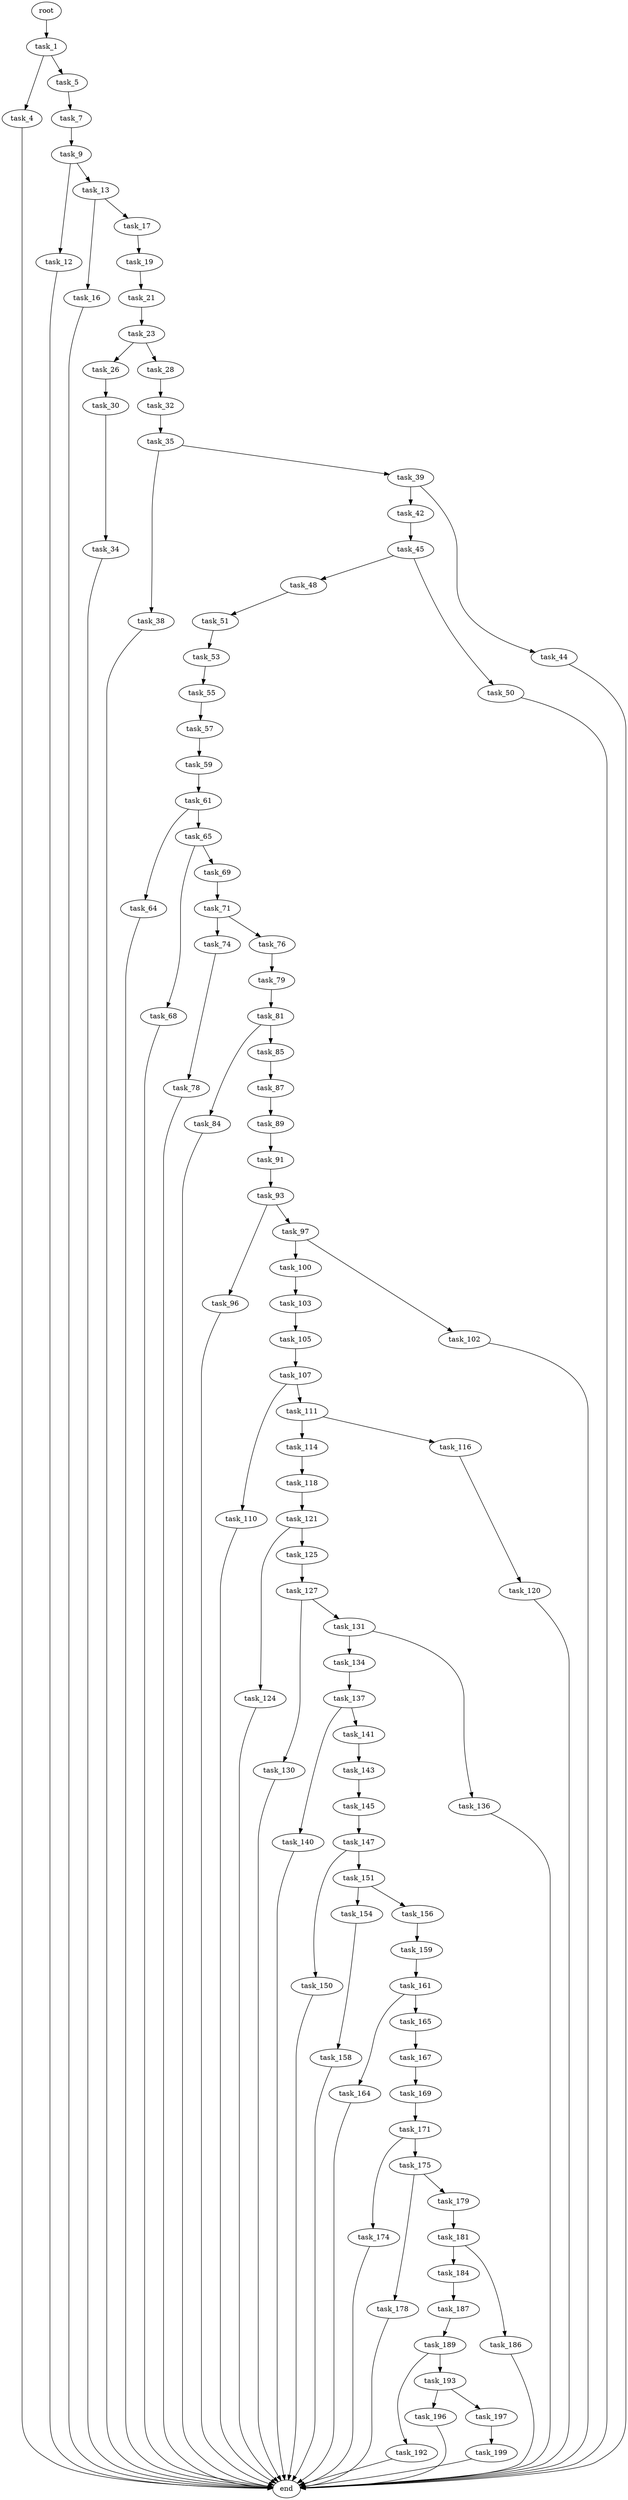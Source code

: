 digraph G {
  root [size="0.000000"];
  task_1 [size="11119936395.000000"];
  task_4 [size="16670035483.000000"];
  task_5 [size="782757789696.000000"];
  end [size="0.000000"];
  task_7 [size="216935294295.000000"];
  task_9 [size="149669542872.000000"];
  task_12 [size="68719476736.000000"];
  task_13 [size="36902240921.000000"];
  task_16 [size="62286205383.000000"];
  task_17 [size="24478196364.000000"];
  task_19 [size="1089848359681.000000"];
  task_21 [size="35411616508.000000"];
  task_23 [size="3467752835.000000"];
  task_26 [size="231928233984.000000"];
  task_28 [size="3199416194.000000"];
  task_30 [size="12197280094.000000"];
  task_32 [size="484019066612.000000"];
  task_34 [size="257939279923.000000"];
  task_35 [size="15880352457.000000"];
  task_38 [size="368293445632.000000"];
  task_39 [size="203702643948.000000"];
  task_42 [size="13249314054.000000"];
  task_44 [size="4644617074.000000"];
  task_45 [size="194167203505.000000"];
  task_48 [size="68719476736.000000"];
  task_50 [size="149062501176.000000"];
  task_51 [size="43765646199.000000"];
  task_53 [size="902151395783.000000"];
  task_55 [size="166528916748.000000"];
  task_57 [size="5160149580.000000"];
  task_59 [size="8589934592.000000"];
  task_61 [size="557254159755.000000"];
  task_64 [size="8589934592.000000"];
  task_65 [size="368293445632.000000"];
  task_68 [size="1073741824000.000000"];
  task_69 [size="5102458391.000000"];
  task_71 [size="29605286447.000000"];
  task_74 [size="437528616396.000000"];
  task_76 [size="19571396548.000000"];
  task_78 [size="25894054016.000000"];
  task_79 [size="143011819750.000000"];
  task_81 [size="298851454.000000"];
  task_84 [size="134217728000.000000"];
  task_85 [size="258365596902.000000"];
  task_87 [size="107259557781.000000"];
  task_89 [size="208788912722.000000"];
  task_91 [size="50855803090.000000"];
  task_93 [size="6717225432.000000"];
  task_96 [size="214164737104.000000"];
  task_97 [size="910132834161.000000"];
  task_100 [size="298146347798.000000"];
  task_102 [size="68719476736.000000"];
  task_103 [size="229378827903.000000"];
  task_105 [size="782757789696.000000"];
  task_107 [size="163906873056.000000"];
  task_110 [size="68719476736.000000"];
  task_111 [size="397878603.000000"];
  task_114 [size="6578216338.000000"];
  task_116 [size="427528090761.000000"];
  task_118 [size="327083457787.000000"];
  task_120 [size="68719476736.000000"];
  task_121 [size="8417635972.000000"];
  task_124 [size="72739573913.000000"];
  task_125 [size="2096457247.000000"];
  task_127 [size="199124981453.000000"];
  task_130 [size="740040817485.000000"];
  task_131 [size="6225749733.000000"];
  task_134 [size="180947568303.000000"];
  task_136 [size="782757789696.000000"];
  task_137 [size="72697336127.000000"];
  task_140 [size="549755813888.000000"];
  task_141 [size="68719476736.000000"];
  task_143 [size="114715770116.000000"];
  task_145 [size="1617996966.000000"];
  task_147 [size="244096166704.000000"];
  task_150 [size="40782383694.000000"];
  task_151 [size="134217728000.000000"];
  task_154 [size="12787286269.000000"];
  task_156 [size="335736894682.000000"];
  task_158 [size="28991029248.000000"];
  task_159 [size="228346179627.000000"];
  task_161 [size="284460314242.000000"];
  task_164 [size="139545942933.000000"];
  task_165 [size="202612382640.000000"];
  task_167 [size="7637315641.000000"];
  task_169 [size="231928233984.000000"];
  task_171 [size="18275992838.000000"];
  task_174 [size="763912126.000000"];
  task_175 [size="134217728000.000000"];
  task_178 [size="5820232981.000000"];
  task_179 [size="584649121328.000000"];
  task_181 [size="782757789696.000000"];
  task_184 [size="242410697591.000000"];
  task_186 [size="171809587081.000000"];
  task_187 [size="782757789696.000000"];
  task_189 [size="8986883829.000000"];
  task_192 [size="28991029248.000000"];
  task_193 [size="140915195629.000000"];
  task_196 [size="231928233984.000000"];
  task_197 [size="32097324242.000000"];
  task_199 [size="3793383098.000000"];

  root -> task_1 [size="1.000000"];
  task_1 -> task_4 [size="301989888.000000"];
  task_1 -> task_5 [size="301989888.000000"];
  task_4 -> end [size="1.000000"];
  task_5 -> task_7 [size="679477248.000000"];
  task_7 -> task_9 [size="209715200.000000"];
  task_9 -> task_12 [size="134217728.000000"];
  task_9 -> task_13 [size="134217728.000000"];
  task_12 -> end [size="1.000000"];
  task_13 -> task_16 [size="679477248.000000"];
  task_13 -> task_17 [size="679477248.000000"];
  task_16 -> end [size="1.000000"];
  task_17 -> task_19 [size="411041792.000000"];
  task_19 -> task_21 [size="838860800.000000"];
  task_21 -> task_23 [size="679477248.000000"];
  task_23 -> task_26 [size="134217728.000000"];
  task_23 -> task_28 [size="134217728.000000"];
  task_26 -> task_30 [size="301989888.000000"];
  task_28 -> task_32 [size="301989888.000000"];
  task_30 -> task_34 [size="301989888.000000"];
  task_32 -> task_35 [size="411041792.000000"];
  task_34 -> end [size="1.000000"];
  task_35 -> task_38 [size="411041792.000000"];
  task_35 -> task_39 [size="411041792.000000"];
  task_38 -> end [size="1.000000"];
  task_39 -> task_42 [size="838860800.000000"];
  task_39 -> task_44 [size="838860800.000000"];
  task_42 -> task_45 [size="536870912.000000"];
  task_44 -> end [size="1.000000"];
  task_45 -> task_48 [size="411041792.000000"];
  task_45 -> task_50 [size="411041792.000000"];
  task_48 -> task_51 [size="134217728.000000"];
  task_50 -> end [size="1.000000"];
  task_51 -> task_53 [size="33554432.000000"];
  task_53 -> task_55 [size="838860800.000000"];
  task_55 -> task_57 [size="209715200.000000"];
  task_57 -> task_59 [size="134217728.000000"];
  task_59 -> task_61 [size="33554432.000000"];
  task_61 -> task_64 [size="679477248.000000"];
  task_61 -> task_65 [size="679477248.000000"];
  task_64 -> end [size="1.000000"];
  task_65 -> task_68 [size="411041792.000000"];
  task_65 -> task_69 [size="411041792.000000"];
  task_68 -> end [size="1.000000"];
  task_69 -> task_71 [size="301989888.000000"];
  task_71 -> task_74 [size="33554432.000000"];
  task_71 -> task_76 [size="33554432.000000"];
  task_74 -> task_78 [size="301989888.000000"];
  task_76 -> task_79 [size="536870912.000000"];
  task_78 -> end [size="1.000000"];
  task_79 -> task_81 [size="209715200.000000"];
  task_81 -> task_84 [size="33554432.000000"];
  task_81 -> task_85 [size="33554432.000000"];
  task_84 -> end [size="1.000000"];
  task_85 -> task_87 [size="301989888.000000"];
  task_87 -> task_89 [size="209715200.000000"];
  task_89 -> task_91 [size="209715200.000000"];
  task_91 -> task_93 [size="75497472.000000"];
  task_93 -> task_96 [size="301989888.000000"];
  task_93 -> task_97 [size="301989888.000000"];
  task_96 -> end [size="1.000000"];
  task_97 -> task_100 [size="679477248.000000"];
  task_97 -> task_102 [size="679477248.000000"];
  task_100 -> task_103 [size="209715200.000000"];
  task_102 -> end [size="1.000000"];
  task_103 -> task_105 [size="209715200.000000"];
  task_105 -> task_107 [size="679477248.000000"];
  task_107 -> task_110 [size="134217728.000000"];
  task_107 -> task_111 [size="134217728.000000"];
  task_110 -> end [size="1.000000"];
  task_111 -> task_114 [size="33554432.000000"];
  task_111 -> task_116 [size="33554432.000000"];
  task_114 -> task_118 [size="134217728.000000"];
  task_116 -> task_120 [size="301989888.000000"];
  task_118 -> task_121 [size="209715200.000000"];
  task_120 -> end [size="1.000000"];
  task_121 -> task_124 [size="679477248.000000"];
  task_121 -> task_125 [size="679477248.000000"];
  task_124 -> end [size="1.000000"];
  task_125 -> task_127 [size="209715200.000000"];
  task_127 -> task_130 [size="679477248.000000"];
  task_127 -> task_131 [size="679477248.000000"];
  task_130 -> end [size="1.000000"];
  task_131 -> task_134 [size="209715200.000000"];
  task_131 -> task_136 [size="209715200.000000"];
  task_134 -> task_137 [size="301989888.000000"];
  task_136 -> end [size="1.000000"];
  task_137 -> task_140 [size="75497472.000000"];
  task_137 -> task_141 [size="75497472.000000"];
  task_140 -> end [size="1.000000"];
  task_141 -> task_143 [size="134217728.000000"];
  task_143 -> task_145 [size="301989888.000000"];
  task_145 -> task_147 [size="134217728.000000"];
  task_147 -> task_150 [size="411041792.000000"];
  task_147 -> task_151 [size="411041792.000000"];
  task_150 -> end [size="1.000000"];
  task_151 -> task_154 [size="209715200.000000"];
  task_151 -> task_156 [size="209715200.000000"];
  task_154 -> task_158 [size="679477248.000000"];
  task_156 -> task_159 [size="838860800.000000"];
  task_158 -> end [size="1.000000"];
  task_159 -> task_161 [size="411041792.000000"];
  task_161 -> task_164 [size="209715200.000000"];
  task_161 -> task_165 [size="209715200.000000"];
  task_164 -> end [size="1.000000"];
  task_165 -> task_167 [size="134217728.000000"];
  task_167 -> task_169 [size="838860800.000000"];
  task_169 -> task_171 [size="301989888.000000"];
  task_171 -> task_174 [size="838860800.000000"];
  task_171 -> task_175 [size="838860800.000000"];
  task_174 -> end [size="1.000000"];
  task_175 -> task_178 [size="209715200.000000"];
  task_175 -> task_179 [size="209715200.000000"];
  task_178 -> end [size="1.000000"];
  task_179 -> task_181 [size="679477248.000000"];
  task_181 -> task_184 [size="679477248.000000"];
  task_181 -> task_186 [size="679477248.000000"];
  task_184 -> task_187 [size="838860800.000000"];
  task_186 -> end [size="1.000000"];
  task_187 -> task_189 [size="679477248.000000"];
  task_189 -> task_192 [size="301989888.000000"];
  task_189 -> task_193 [size="301989888.000000"];
  task_192 -> end [size="1.000000"];
  task_193 -> task_196 [size="209715200.000000"];
  task_193 -> task_197 [size="209715200.000000"];
  task_196 -> end [size="1.000000"];
  task_197 -> task_199 [size="536870912.000000"];
  task_199 -> end [size="1.000000"];
}
